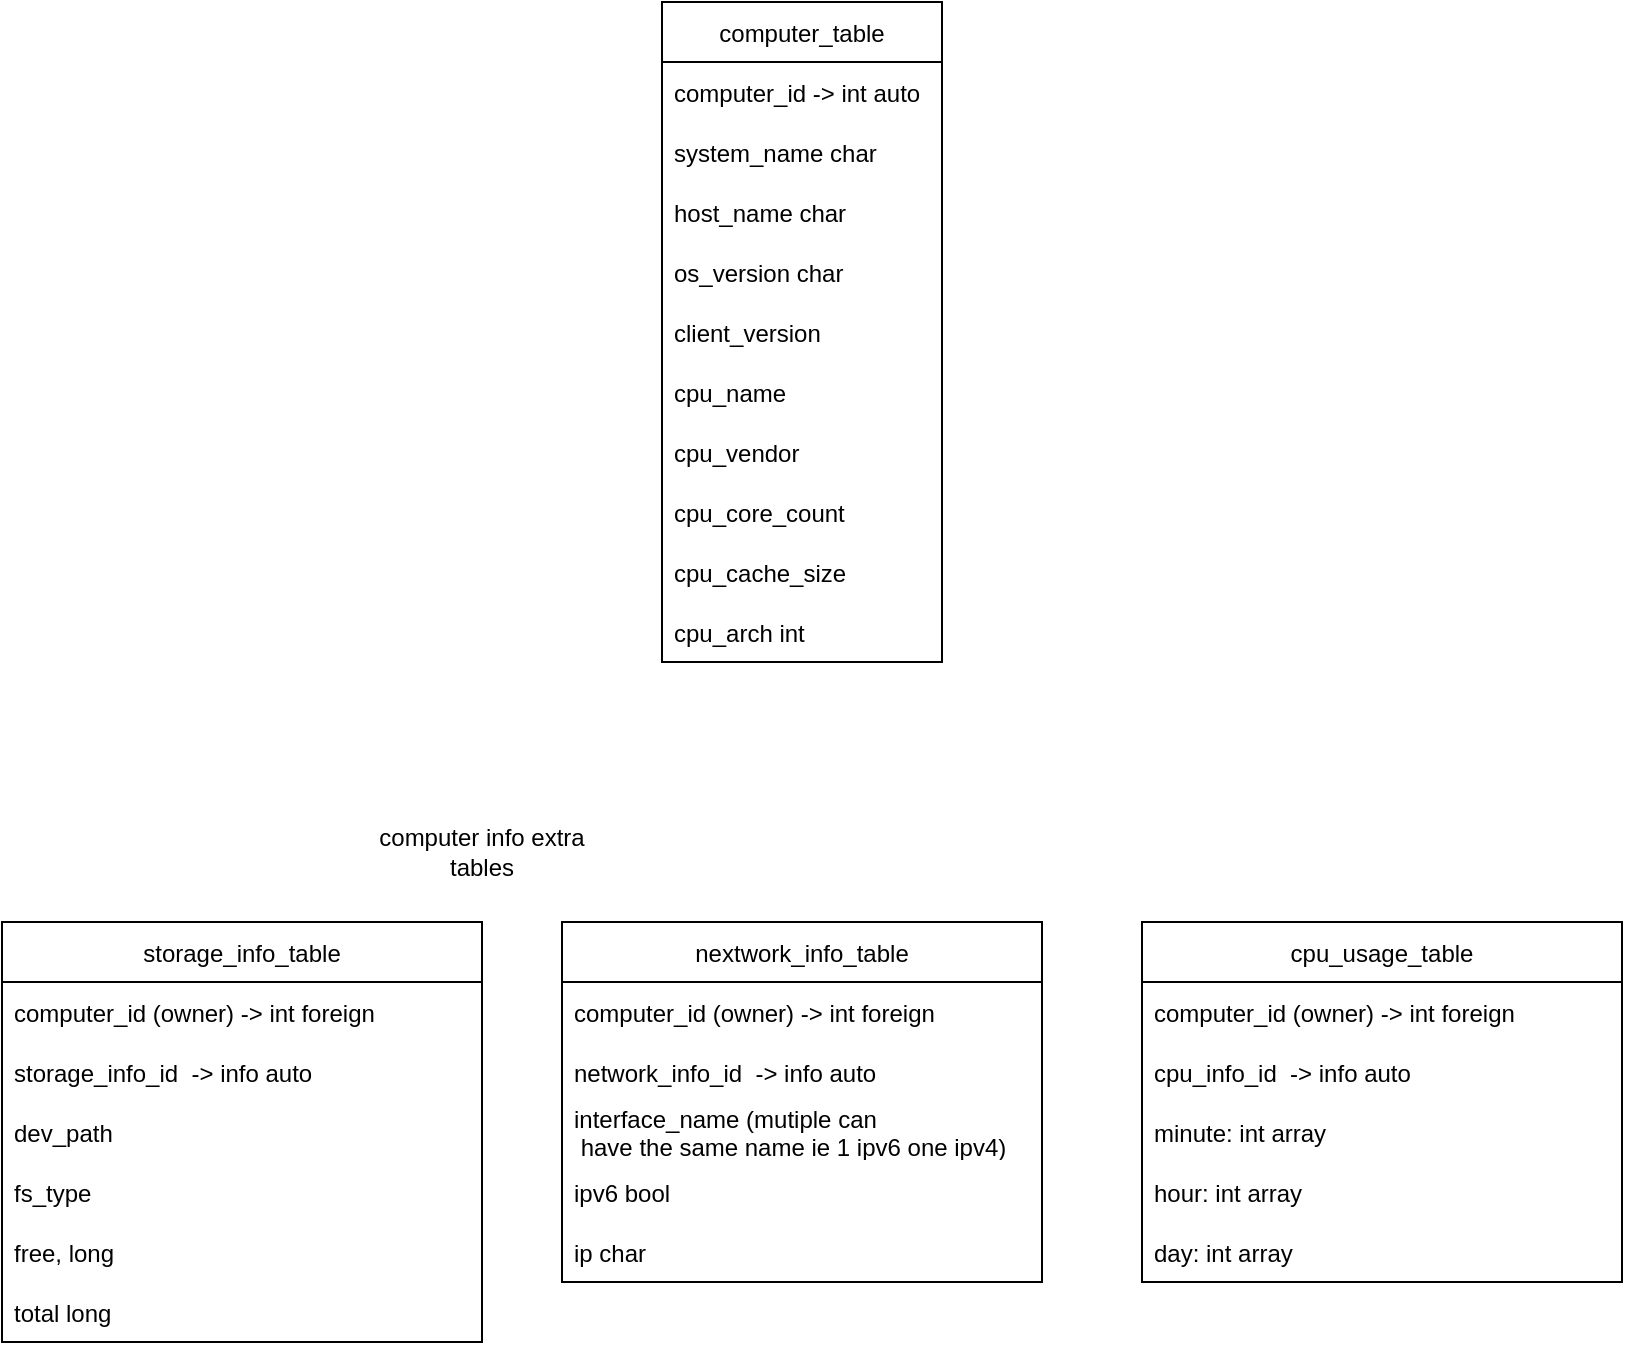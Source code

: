 <mxfile version="16.0.0" type="device"><diagram id="o1mnt2mngnpl8aFL-f3V" name="Page-1"><mxGraphModel dx="1102" dy="1025" grid="1" gridSize="10" guides="1" tooltips="1" connect="1" arrows="1" fold="1" page="1" pageScale="1" pageWidth="850" pageHeight="1100" math="0" shadow="0"><root><mxCell id="0"/><mxCell id="1" parent="0"/><mxCell id="Dq3AfqBMrV1DqcY7b3AR-4" value="computer_table" style="swimlane;fontStyle=0;childLayout=stackLayout;horizontal=1;startSize=30;horizontalStack=0;resizeParent=1;resizeParentMax=0;resizeLast=0;collapsible=1;marginBottom=0;" parent="1" vertex="1"><mxGeometry x="410" y="270" width="140" height="330" as="geometry"/></mxCell><mxCell id="Dq3AfqBMrV1DqcY7b3AR-5" value="computer_id -&gt; int auto" style="text;strokeColor=none;fillColor=none;align=left;verticalAlign=middle;spacingLeft=4;spacingRight=4;overflow=hidden;points=[[0,0.5],[1,0.5]];portConstraint=eastwest;rotatable=0;" parent="Dq3AfqBMrV1DqcY7b3AR-4" vertex="1"><mxGeometry y="30" width="140" height="30" as="geometry"/></mxCell><mxCell id="Dq3AfqBMrV1DqcY7b3AR-6" value="system_name char" style="text;strokeColor=none;fillColor=none;align=left;verticalAlign=middle;spacingLeft=4;spacingRight=4;overflow=hidden;points=[[0,0.5],[1,0.5]];portConstraint=eastwest;rotatable=0;" parent="Dq3AfqBMrV1DqcY7b3AR-4" vertex="1"><mxGeometry y="60" width="140" height="30" as="geometry"/></mxCell><mxCell id="Dq3AfqBMrV1DqcY7b3AR-7" value="host_name char" style="text;strokeColor=none;fillColor=none;align=left;verticalAlign=middle;spacingLeft=4;spacingRight=4;overflow=hidden;points=[[0,0.5],[1,0.5]];portConstraint=eastwest;rotatable=0;" parent="Dq3AfqBMrV1DqcY7b3AR-4" vertex="1"><mxGeometry y="90" width="140" height="30" as="geometry"/></mxCell><mxCell id="Dq3AfqBMrV1DqcY7b3AR-8" value="os_version char" style="text;strokeColor=none;fillColor=none;align=left;verticalAlign=middle;spacingLeft=4;spacingRight=4;overflow=hidden;points=[[0,0.5],[1,0.5]];portConstraint=eastwest;rotatable=0;" parent="Dq3AfqBMrV1DqcY7b3AR-4" vertex="1"><mxGeometry y="120" width="140" height="30" as="geometry"/></mxCell><mxCell id="Dq3AfqBMrV1DqcY7b3AR-9" value="client_version" style="text;strokeColor=none;fillColor=none;align=left;verticalAlign=middle;spacingLeft=4;spacingRight=4;overflow=hidden;points=[[0,0.5],[1,0.5]];portConstraint=eastwest;rotatable=0;" parent="Dq3AfqBMrV1DqcY7b3AR-4" vertex="1"><mxGeometry y="150" width="140" height="30" as="geometry"/></mxCell><mxCell id="Dq3AfqBMrV1DqcY7b3AR-10" value="cpu_name" style="text;strokeColor=none;fillColor=none;align=left;verticalAlign=middle;spacingLeft=4;spacingRight=4;overflow=hidden;points=[[0,0.5],[1,0.5]];portConstraint=eastwest;rotatable=0;" parent="Dq3AfqBMrV1DqcY7b3AR-4" vertex="1"><mxGeometry y="180" width="140" height="30" as="geometry"/></mxCell><mxCell id="Dq3AfqBMrV1DqcY7b3AR-11" value="cpu_vendor" style="text;strokeColor=none;fillColor=none;align=left;verticalAlign=middle;spacingLeft=4;spacingRight=4;overflow=hidden;points=[[0,0.5],[1,0.5]];portConstraint=eastwest;rotatable=0;" parent="Dq3AfqBMrV1DqcY7b3AR-4" vertex="1"><mxGeometry y="210" width="140" height="30" as="geometry"/></mxCell><mxCell id="Dq3AfqBMrV1DqcY7b3AR-12" value="cpu_core_count" style="text;strokeColor=none;fillColor=none;align=left;verticalAlign=middle;spacingLeft=4;spacingRight=4;overflow=hidden;points=[[0,0.5],[1,0.5]];portConstraint=eastwest;rotatable=0;" parent="Dq3AfqBMrV1DqcY7b3AR-4" vertex="1"><mxGeometry y="240" width="140" height="30" as="geometry"/></mxCell><mxCell id="Dq3AfqBMrV1DqcY7b3AR-13" value="cpu_cache_size" style="text;strokeColor=none;fillColor=none;align=left;verticalAlign=middle;spacingLeft=4;spacingRight=4;overflow=hidden;points=[[0,0.5],[1,0.5]];portConstraint=eastwest;rotatable=0;" parent="Dq3AfqBMrV1DqcY7b3AR-4" vertex="1"><mxGeometry y="270" width="140" height="30" as="geometry"/></mxCell><mxCell id="Dq3AfqBMrV1DqcY7b3AR-14" value="cpu_arch int" style="text;strokeColor=none;fillColor=none;align=left;verticalAlign=middle;spacingLeft=4;spacingRight=4;overflow=hidden;points=[[0,0.5],[1,0.5]];portConstraint=eastwest;rotatable=0;" parent="Dq3AfqBMrV1DqcY7b3AR-4" vertex="1"><mxGeometry y="300" width="140" height="30" as="geometry"/></mxCell><mxCell id="Dq3AfqBMrV1DqcY7b3AR-15" value="storage_info_table" style="swimlane;fontStyle=0;childLayout=stackLayout;horizontal=1;startSize=30;horizontalStack=0;resizeParent=1;resizeParentMax=0;resizeLast=0;collapsible=1;marginBottom=0;" parent="1" vertex="1"><mxGeometry x="80" y="730" width="240" height="210" as="geometry"/></mxCell><mxCell id="Dq3AfqBMrV1DqcY7b3AR-16" value="computer_id (owner) -&gt; int foreign" style="text;strokeColor=none;fillColor=none;align=left;verticalAlign=middle;spacingLeft=4;spacingRight=4;overflow=hidden;points=[[0,0.5],[1,0.5]];portConstraint=eastwest;rotatable=0;" parent="Dq3AfqBMrV1DqcY7b3AR-15" vertex="1"><mxGeometry y="30" width="240" height="30" as="geometry"/></mxCell><mxCell id="Dq3AfqBMrV1DqcY7b3AR-17" value="storage_info_id  -&gt; info auto" style="text;strokeColor=none;fillColor=none;align=left;verticalAlign=middle;spacingLeft=4;spacingRight=4;overflow=hidden;points=[[0,0.5],[1,0.5]];portConstraint=eastwest;rotatable=0;" parent="Dq3AfqBMrV1DqcY7b3AR-15" vertex="1"><mxGeometry y="60" width="240" height="30" as="geometry"/></mxCell><mxCell id="Dq3AfqBMrV1DqcY7b3AR-18" value="dev_path" style="text;strokeColor=none;fillColor=none;align=left;verticalAlign=middle;spacingLeft=4;spacingRight=4;overflow=hidden;points=[[0,0.5],[1,0.5]];portConstraint=eastwest;rotatable=0;" parent="Dq3AfqBMrV1DqcY7b3AR-15" vertex="1"><mxGeometry y="90" width="240" height="30" as="geometry"/></mxCell><mxCell id="Dq3AfqBMrV1DqcY7b3AR-19" value="fs_type" style="text;strokeColor=none;fillColor=none;align=left;verticalAlign=middle;spacingLeft=4;spacingRight=4;overflow=hidden;points=[[0,0.5],[1,0.5]];portConstraint=eastwest;rotatable=0;" parent="Dq3AfqBMrV1DqcY7b3AR-15" vertex="1"><mxGeometry y="120" width="240" height="30" as="geometry"/></mxCell><mxCell id="Dq3AfqBMrV1DqcY7b3AR-20" value="free, long" style="text;strokeColor=none;fillColor=none;align=left;verticalAlign=middle;spacingLeft=4;spacingRight=4;overflow=hidden;points=[[0,0.5],[1,0.5]];portConstraint=eastwest;rotatable=0;" parent="Dq3AfqBMrV1DqcY7b3AR-15" vertex="1"><mxGeometry y="150" width="240" height="30" as="geometry"/></mxCell><mxCell id="Dq3AfqBMrV1DqcY7b3AR-21" value="total long" style="text;strokeColor=none;fillColor=none;align=left;verticalAlign=middle;spacingLeft=4;spacingRight=4;overflow=hidden;points=[[0,0.5],[1,0.5]];portConstraint=eastwest;rotatable=0;" parent="Dq3AfqBMrV1DqcY7b3AR-15" vertex="1"><mxGeometry y="180" width="240" height="30" as="geometry"/></mxCell><mxCell id="Dq3AfqBMrV1DqcY7b3AR-27" value="computer info extra tables" style="text;html=1;strokeColor=none;fillColor=none;align=center;verticalAlign=middle;whiteSpace=wrap;rounded=0;" parent="1" vertex="1"><mxGeometry x="250" y="680" width="140" height="30" as="geometry"/></mxCell><mxCell id="Dq3AfqBMrV1DqcY7b3AR-28" value="nextwork_info_table" style="swimlane;fontStyle=0;childLayout=stackLayout;horizontal=1;startSize=30;horizontalStack=0;resizeParent=1;resizeParentMax=0;resizeLast=0;collapsible=1;marginBottom=0;" parent="1" vertex="1"><mxGeometry x="360" y="730" width="240" height="180" as="geometry"/></mxCell><mxCell id="Dq3AfqBMrV1DqcY7b3AR-29" value="computer_id (owner) -&gt; int foreign" style="text;strokeColor=none;fillColor=none;align=left;verticalAlign=middle;spacingLeft=4;spacingRight=4;overflow=hidden;points=[[0,0.5],[1,0.5]];portConstraint=eastwest;rotatable=0;" parent="Dq3AfqBMrV1DqcY7b3AR-28" vertex="1"><mxGeometry y="30" width="240" height="30" as="geometry"/></mxCell><mxCell id="Dq3AfqBMrV1DqcY7b3AR-30" value="network_info_id  -&gt; info auto" style="text;strokeColor=none;fillColor=none;align=left;verticalAlign=middle;spacingLeft=4;spacingRight=4;overflow=hidden;points=[[0,0.5],[1,0.5]];portConstraint=eastwest;rotatable=0;" parent="Dq3AfqBMrV1DqcY7b3AR-28" vertex="1"><mxGeometry y="60" width="240" height="30" as="geometry"/></mxCell><mxCell id="Dq3AfqBMrV1DqcY7b3AR-31" value="interface_name (mutiple can&#10; have the same name ie 1 ipv6 one ipv4)" style="text;strokeColor=none;fillColor=none;align=left;verticalAlign=middle;spacingLeft=4;spacingRight=4;overflow=hidden;points=[[0,0.5],[1,0.5]];portConstraint=eastwest;rotatable=0;" parent="Dq3AfqBMrV1DqcY7b3AR-28" vertex="1"><mxGeometry y="90" width="240" height="30" as="geometry"/></mxCell><mxCell id="Dq3AfqBMrV1DqcY7b3AR-33" value="ipv6 bool" style="text;strokeColor=none;fillColor=none;align=left;verticalAlign=middle;spacingLeft=4;spacingRight=4;overflow=hidden;points=[[0,0.5],[1,0.5]];portConstraint=eastwest;rotatable=0;" parent="Dq3AfqBMrV1DqcY7b3AR-28" vertex="1"><mxGeometry y="120" width="240" height="30" as="geometry"/></mxCell><mxCell id="Dq3AfqBMrV1DqcY7b3AR-34" value="ip char" style="text;strokeColor=none;fillColor=none;align=left;verticalAlign=middle;spacingLeft=4;spacingRight=4;overflow=hidden;points=[[0,0.5],[1,0.5]];portConstraint=eastwest;rotatable=0;" parent="Dq3AfqBMrV1DqcY7b3AR-28" vertex="1"><mxGeometry y="150" width="240" height="30" as="geometry"/></mxCell><mxCell id="Dq3AfqBMrV1DqcY7b3AR-35" value="cpu_usage_table" style="swimlane;fontStyle=0;childLayout=stackLayout;horizontal=1;startSize=30;horizontalStack=0;resizeParent=1;resizeParentMax=0;resizeLast=0;collapsible=1;marginBottom=0;" parent="1" vertex="1"><mxGeometry x="650" y="730" width="240" height="180" as="geometry"/></mxCell><mxCell id="Dq3AfqBMrV1DqcY7b3AR-36" value="computer_id (owner) -&gt; int foreign" style="text;strokeColor=none;fillColor=none;align=left;verticalAlign=middle;spacingLeft=4;spacingRight=4;overflow=hidden;points=[[0,0.5],[1,0.5]];portConstraint=eastwest;rotatable=0;" parent="Dq3AfqBMrV1DqcY7b3AR-35" vertex="1"><mxGeometry y="30" width="240" height="30" as="geometry"/></mxCell><mxCell id="Dq3AfqBMrV1DqcY7b3AR-37" value="cpu_info_id  -&gt; info auto" style="text;strokeColor=none;fillColor=none;align=left;verticalAlign=middle;spacingLeft=4;spacingRight=4;overflow=hidden;points=[[0,0.5],[1,0.5]];portConstraint=eastwest;rotatable=0;" parent="Dq3AfqBMrV1DqcY7b3AR-35" vertex="1"><mxGeometry y="60" width="240" height="30" as="geometry"/></mxCell><mxCell id="Dq3AfqBMrV1DqcY7b3AR-38" value="minute: int array" style="text;strokeColor=none;fillColor=none;align=left;verticalAlign=middle;spacingLeft=4;spacingRight=4;overflow=hidden;points=[[0,0.5],[1,0.5]];portConstraint=eastwest;rotatable=0;" parent="Dq3AfqBMrV1DqcY7b3AR-35" vertex="1"><mxGeometry y="90" width="240" height="30" as="geometry"/></mxCell><mxCell id="Dq3AfqBMrV1DqcY7b3AR-39" value="hour: int array" style="text;strokeColor=none;fillColor=none;align=left;verticalAlign=middle;spacingLeft=4;spacingRight=4;overflow=hidden;points=[[0,0.5],[1,0.5]];portConstraint=eastwest;rotatable=0;" parent="Dq3AfqBMrV1DqcY7b3AR-35" vertex="1"><mxGeometry y="120" width="240" height="30" as="geometry"/></mxCell><mxCell id="Dq3AfqBMrV1DqcY7b3AR-40" value="day: int array" style="text;strokeColor=none;fillColor=none;align=left;verticalAlign=middle;spacingLeft=4;spacingRight=4;overflow=hidden;points=[[0,0.5],[1,0.5]];portConstraint=eastwest;rotatable=0;" parent="Dq3AfqBMrV1DqcY7b3AR-35" vertex="1"><mxGeometry y="150" width="240" height="30" as="geometry"/></mxCell></root></mxGraphModel></diagram></mxfile>